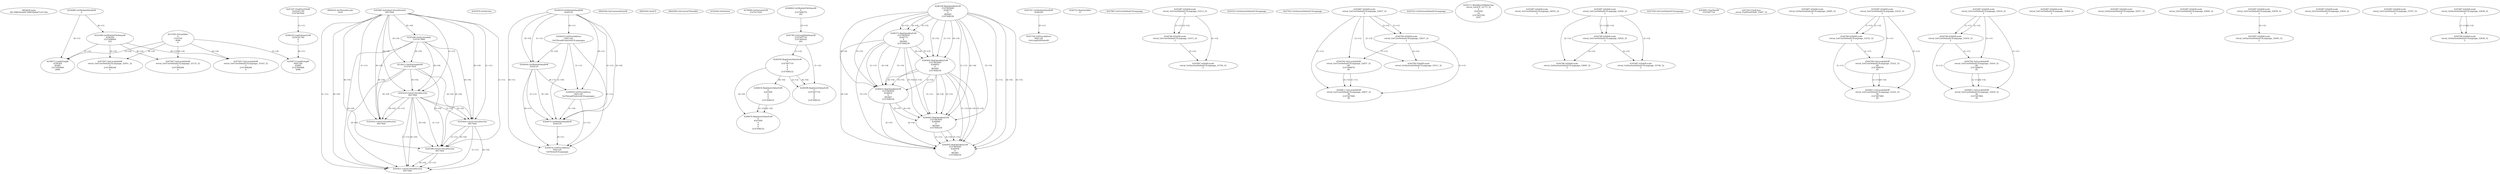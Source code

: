 // Global SCDG with merge call
digraph {
	0 [label="6850628.main
00139865dceb9720b03da6af7c25154e"]
	1 [label="4254480.GetModuleHandleW
0"]
	2 [label="6844434.SetThreadLocale
1024"]
	3 [label="4243965.InitializeCriticalSection
6917004"]
	4 [label="4243979.GetVersion
"]
	5 [label="4244018.GetModuleHandleW
4244120"]
	6 [label="4244024.GetProcAddress
9441320
GetThreadPreferredUILanguages"]
	5 -> 6 [label="(0-->1)"]
	7 [label="4244044.GetModuleHandleW
4244120"]
	5 -> 7 [label="(1-->1)"]
	5 -> 7 [label="(0-->0)"]
	6 -> 7 [label="(1-->0)"]
	8 [label="4244050.GetProcAddress
9441320
SetThreadPreferredUILanguages"]
	5 -> 8 [label="(0-->1)"]
	6 -> 8 [label="(1-->1)"]
	7 -> 8 [label="(0-->1)"]
	9 [label="4244070.GetModuleHandleW
4244120"]
	5 -> 9 [label="(1-->1)"]
	7 -> 9 [label="(1-->1)"]
	5 -> 9 [label="(0-->0)"]
	6 -> 9 [label="(1-->0)"]
	7 -> 9 [label="(0-->0)"]
	8 -> 9 [label="(1-->0)"]
	10 [label="4244076.GetProcAddress
9441320
GetThreadUILanguage"]
	5 -> 10 [label="(0-->1)"]
	6 -> 10 [label="(1-->1)"]
	7 -> 10 [label="(0-->1)"]
	8 -> 10 [label="(1-->1)"]
	9 -> 10 [label="(0-->1)"]
	11 [label="4250188.GetSystemInfo
2147417660"]
	3 -> 11 [label="(0-->0)"]
	12 [label="6844540.GetCommandLineW
"]
	13 [label="4214413.GetStartupInfoW
2147417624"]
	3 -> 13 [label="(0-->0)"]
	11 -> 13 [label="(0-->0)"]
	14 [label="6844560.GetACP
"]
	15 [label="6844580.GetCurrentThreadId
"]
	16 [label="4250204.GetVersion
"]
	17 [label="4276690.GetVersionExW
2147417420"]
	18 [label="4243306.GetModuleFileNameW
4194304
2147408904
522"]
	1 -> 18 [label="(0-->1)"]
	19 [label="4248064.GetModuleFileNameW
0
2147408370
261"]
	20 [label="4215383.VirtualAlloc
0
1310704
4096
4"]
	21 [label="4246338.RegOpenKeyExW
2147483649
4246772
0
983065
2147408236"]
	22 [label="4246372.RegOpenKeyExW
2147483650
4246772
0
983065
2147408236"]
	21 -> 22 [label="(2-->2)"]
	21 -> 22 [label="(4-->4)"]
	21 -> 22 [label="(5-->5)"]
	23 [label="4246402.RegOpenKeyExW
2147483649
4246832
0
983065
2147408236"]
	21 -> 23 [label="(1-->1)"]
	21 -> 23 [label="(4-->4)"]
	22 -> 23 [label="(4-->4)"]
	21 -> 23 [label="(5-->5)"]
	22 -> 23 [label="(5-->5)"]
	24 [label="4245741.GetModuleHandleW
4246160"]
	25 [label="4245758.GetProcAddress
9441320
GetLongPathNameW"]
	24 -> 25 [label="(0-->1)"]
	26 [label="4245785.GetLongPathNameW
2147407710
2147406542
261"]
	19 -> 26 [label="(3-->3)"]
	27 [label="4246556.RegQueryValueExW
0
2147407710
0
0
0
2147408232"]
	26 -> 27 [label="(1-->2)"]
	28 [label="4246635.RegQueryValueExW
0
4247000
0
0
0
2147408232"]
	27 -> 28 [label="(6-->6)"]
	29 [label="4246722.RegCloseKey
0"]
	30 [label="4247883.GetUserDefaultUILanguage
"]
	31 [label="4245418.EnterCriticalSection
6917004"]
	3 -> 31 [label="(1-->1)"]
	3 -> 31 [label="(0-->0)"]
	11 -> 31 [label="(0-->0)"]
	13 -> 31 [label="(0-->0)"]
	32 [label="4245469.LeaveCriticalSection
6917004"]
	3 -> 32 [label="(1-->1)"]
	31 -> 32 [label="(1-->1)"]
	3 -> 32 [label="(0-->0)"]
	11 -> 32 [label="(0-->0)"]
	13 -> 32 [label="(0-->0)"]
	31 -> 32 [label="(0-->0)"]
	33 [label="4245487.IsValidLocale
retval_GetUserDefaultUILanguage_33213_32
2"]
	34 [label="4244766.IsValidLocale
retval_GetUserDefaultUILanguage_33213_32
2"]
	33 -> 34 [label="(1-->1)"]
	33 -> 34 [label="(2-->2)"]
	35 [label="4245525.GetSystemDefaultUILanguage
"]
	36 [label="4245580.EnterCriticalSection
6917004"]
	3 -> 36 [label="(1-->1)"]
	31 -> 36 [label="(1-->1)"]
	32 -> 36 [label="(1-->1)"]
	3 -> 36 [label="(0-->0)"]
	11 -> 36 [label="(0-->0)"]
	13 -> 36 [label="(0-->0)"]
	31 -> 36 [label="(0-->0)"]
	32 -> 36 [label="(0-->0)"]
	37 [label="4245621.LeaveCriticalSection
6917004"]
	3 -> 37 [label="(1-->1)"]
	31 -> 37 [label="(1-->1)"]
	32 -> 37 [label="(1-->1)"]
	36 -> 37 [label="(1-->1)"]
	3 -> 37 [label="(0-->0)"]
	11 -> 37 [label="(0-->0)"]
	13 -> 37 [label="(0-->0)"]
	31 -> 37 [label="(0-->0)"]
	32 -> 37 [label="(0-->0)"]
	36 -> 37 [label="(0-->0)"]
	38 [label="4247923.GetSystemDefaultUILanguage
"]
	39 [label="4245487.IsValidLocale
retval_GetSystemDefaultUILanguage_33744_32
2"]
	33 -> 39 [label="(2-->2)"]
	34 -> 39 [label="(2-->2)"]
	40 [label="4246599.RegQueryValueExW
0
2147407710
0
0
0
2147408232"]
	26 -> 40 [label="(1-->2)"]
	27 -> 40 [label="(2-->2)"]
	27 -> 40 [label="(6-->6)"]
	41 [label="4245487.IsValidLocale
retval_GetUserDefaultUILanguage_32837_32
2"]
	42 [label="4244766.IsValidLocale
retval_GetUserDefaultUILanguage_32837_32
2"]
	41 -> 42 [label="(1-->1)"]
	41 -> 42 [label="(2-->2)"]
	43 [label="4244794.GetLocaleInfoW
retval_GetUserDefaultUILanguage_32837_32
89
2147408070
85"]
	41 -> 43 [label="(1-->1)"]
	42 -> 43 [label="(1-->1)"]
	44 [label="4244811.GetLocaleInfoW
retval_GetUserDefaultUILanguage_32837_32
90
2147407900
85"]
	41 -> 44 [label="(1-->1)"]
	42 -> 44 [label="(1-->1)"]
	43 -> 44 [label="(1-->1)"]
	43 -> 44 [label="(4-->4)"]
	45 [label="4245552.GetSystemDefaultUILanguage
"]
	46 [label="4250171.MultiByteToWideChar
retval_GetACP_32773_32
0
4243592
10
2147403704
2047"]
	47 [label="4245487.IsValidLocale
retval_GetUserDefaultUILanguage_34035_32
2"]
	48 [label="4245487.IsValidLocale
retval_GetUserDefaultUILanguage_32920_32
2"]
	49 [label="4244766.IsValidLocale
retval_GetUserDefaultUILanguage_32920_32
2"]
	48 -> 49 [label="(1-->1)"]
	48 -> 49 [label="(2-->2)"]
	50 [label="4244766.IsValidLocale
retval_GetSystemDefaultUILanguage_33695_32
2"]
	48 -> 50 [label="(2-->2)"]
	49 -> 50 [label="(2-->2)"]
	51 [label="4244766.IsValidLocale
retval_GetSystemDefaultUILanguage_33511_32
2"]
	41 -> 51 [label="(2-->2)"]
	42 -> 51 [label="(2-->2)"]
	52 [label="4246676.RegQueryValueExW
0
4247000
0
0
0
2147408232"]
	28 -> 52 [label="(2-->2)"]
	27 -> 52 [label="(6-->6)"]
	28 -> 52 [label="(6-->6)"]
	53 [label="4245454.LeaveCriticalSection
6917004"]
	3 -> 53 [label="(1-->1)"]
	31 -> 53 [label="(1-->1)"]
	3 -> 53 [label="(0-->0)"]
	11 -> 53 [label="(0-->0)"]
	13 -> 53 [label="(0-->0)"]
	31 -> 53 [label="(0-->0)"]
	54 [label="4247558.GetUserDefaultUILanguage
"]
	55 [label="4247567.GetLocaleInfoW
retval_GetUserDefaultUILanguage_32951_32
3
2147408268
4"]
	18 -> 55 [label="(0-->2)"]
	20 -> 55 [label="(4-->4)"]
	56 [label="4247247.FindFirstFileW
3224341740
2147407640"]
	57 [label="4250073.LoadStringW
4194304
65485
2147409468
4096"]
	1 -> 57 [label="(0-->1)"]
	18 -> 57 [label="(1-->1)"]
	20 -> 57 [label="(3-->4)"]
	58 [label="4245683.CharNextW
2147407716"]
	59 [label="4247567.GetLocaleInfoW
retval_GetUserDefaultUILanguage_33103_32
3
2147408268
4"]
	18 -> 59 [label="(0-->2)"]
	20 -> 59 [label="(4-->4)"]
	60 [label="4247567.GetLocaleInfoW
retval_GetUserDefaultUILanguage_33133_32
3
2147408268
4"]
	18 -> 60 [label="(0-->2)"]
	20 -> 60 [label="(4-->4)"]
	61 [label="4247263.FindClose
retval_FindFirstFileW_33407_32"]
	62 [label="4248145.LoadLibraryExW
3224341740
0
2"]
	56 -> 62 [label="(1-->1)"]
	63 [label="4250073.LoadStringW
9441340
65485
2147409468
4096"]
	62 -> 63 [label="(0-->1)"]
	20 -> 63 [label="(3-->4)"]
	64 [label="4245487.IsValidLocale
retval_GetSystemDefaultUILanguage_32895_32
2"]
	65 [label="4246432.RegOpenKeyExW
2147483650
4246832
0
983065
2147408236"]
	22 -> 65 [label="(1-->1)"]
	23 -> 65 [label="(2-->2)"]
	21 -> 65 [label="(4-->4)"]
	22 -> 65 [label="(4-->4)"]
	23 -> 65 [label="(4-->4)"]
	21 -> 65 [label="(5-->5)"]
	22 -> 65 [label="(5-->5)"]
	23 -> 65 [label="(5-->5)"]
	66 [label="4246462.RegOpenKeyExW
2147483649
4246884
0
983065
2147408236"]
	21 -> 66 [label="(1-->1)"]
	23 -> 66 [label="(1-->1)"]
	21 -> 66 [label="(4-->4)"]
	22 -> 66 [label="(4-->4)"]
	23 -> 66 [label="(4-->4)"]
	65 -> 66 [label="(4-->4)"]
	21 -> 66 [label="(5-->5)"]
	22 -> 66 [label="(5-->5)"]
	23 -> 66 [label="(5-->5)"]
	65 -> 66 [label="(5-->5)"]
	67 [label="4246492.RegOpenKeyExW
2147483649
4246936
0
983065
2147408236"]
	21 -> 67 [label="(1-->1)"]
	23 -> 67 [label="(1-->1)"]
	66 -> 67 [label="(1-->1)"]
	21 -> 67 [label="(4-->4)"]
	22 -> 67 [label="(4-->4)"]
	23 -> 67 [label="(4-->4)"]
	65 -> 67 [label="(4-->4)"]
	66 -> 67 [label="(4-->4)"]
	21 -> 67 [label="(5-->5)"]
	22 -> 67 [label="(5-->5)"]
	23 -> 67 [label="(5-->5)"]
	65 -> 67 [label="(5-->5)"]
	66 -> 67 [label="(5-->5)"]
	68 [label="4245487.IsValidLocale
retval_GetUserDefaultUILanguage_33252_32
2"]
	69 [label="4245487.IsValidLocale
retval_GetUserDefaultUILanguage_33416_32
2"]
	70 [label="4245487.IsValidLocale
retval_GetUserDefaultUILanguage_32900_32
2"]
	71 [label="4245487.IsValidLocale
retval_GetSystemDefaultUILanguage_32917_32
2"]
	72 [label="4245487.IsValidLocale
retval_GetUserDefaultUILanguage_32840_32
2"]
	73 [label="4245487.IsValidLocale
retval_GetUserDefaultUILanguage_32839_32
2"]
	74 [label="4245487.IsValidLocale
retval_GetSystemDefaultUILanguage_32945_32
2"]
	73 -> 74 [label="(2-->2)"]
	75 [label="4244766.IsValidLocale
retval_GetUserDefaultUILanguage_33252_32
2"]
	68 -> 75 [label="(1-->1)"]
	68 -> 75 [label="(2-->2)"]
	76 [label="4244794.GetLocaleInfoW
retval_GetUserDefaultUILanguage_33252_32
89
2147408070
85"]
	68 -> 76 [label="(1-->1)"]
	75 -> 76 [label="(1-->1)"]
	77 [label="4244811.GetLocaleInfoW
retval_GetUserDefaultUILanguage_33252_32
90
2147407900
85"]
	68 -> 77 [label="(1-->1)"]
	75 -> 77 [label="(1-->1)"]
	76 -> 77 [label="(1-->1)"]
	76 -> 77 [label="(4-->4)"]
	78 [label="4244766.IsValidLocale
retval_GetUserDefaultUILanguage_33416_32
2"]
	69 -> 78 [label="(1-->1)"]
	69 -> 78 [label="(2-->2)"]
	79 [label="4244794.GetLocaleInfoW
retval_GetUserDefaultUILanguage_33416_32
89
2147408070
85"]
	69 -> 79 [label="(1-->1)"]
	78 -> 79 [label="(1-->1)"]
	80 [label="4244811.GetLocaleInfoW
retval_GetUserDefaultUILanguage_33416_32
90
2147407900
85"]
	69 -> 80 [label="(1-->1)"]
	78 -> 80 [label="(1-->1)"]
	79 -> 80 [label="(1-->1)"]
	79 -> 80 [label="(4-->4)"]
	81 [label="4245487.IsValidLocale
retval_GetUserDefaultUILanguage_33654_32
2"]
	82 [label="4245487.IsValidLocale
retval_GetUserDefaultUILanguage_33707_32
2"]
	83 [label="4245487.IsValidLocale
retval_GetSystemDefaultUILanguage_33746_32
2"]
	48 -> 83 [label="(2-->2)"]
	49 -> 83 [label="(2-->2)"]
	84 [label="4245487.IsValidLocale
retval_GetSystemDefaultUILanguage_32938_32
2"]
	85 [label="4244766.IsValidLocale
retval_GetSystemDefaultUILanguage_32938_32
2"]
	84 -> 85 [label="(1-->1)"]
	84 -> 85 [label="(2-->2)"]
}
